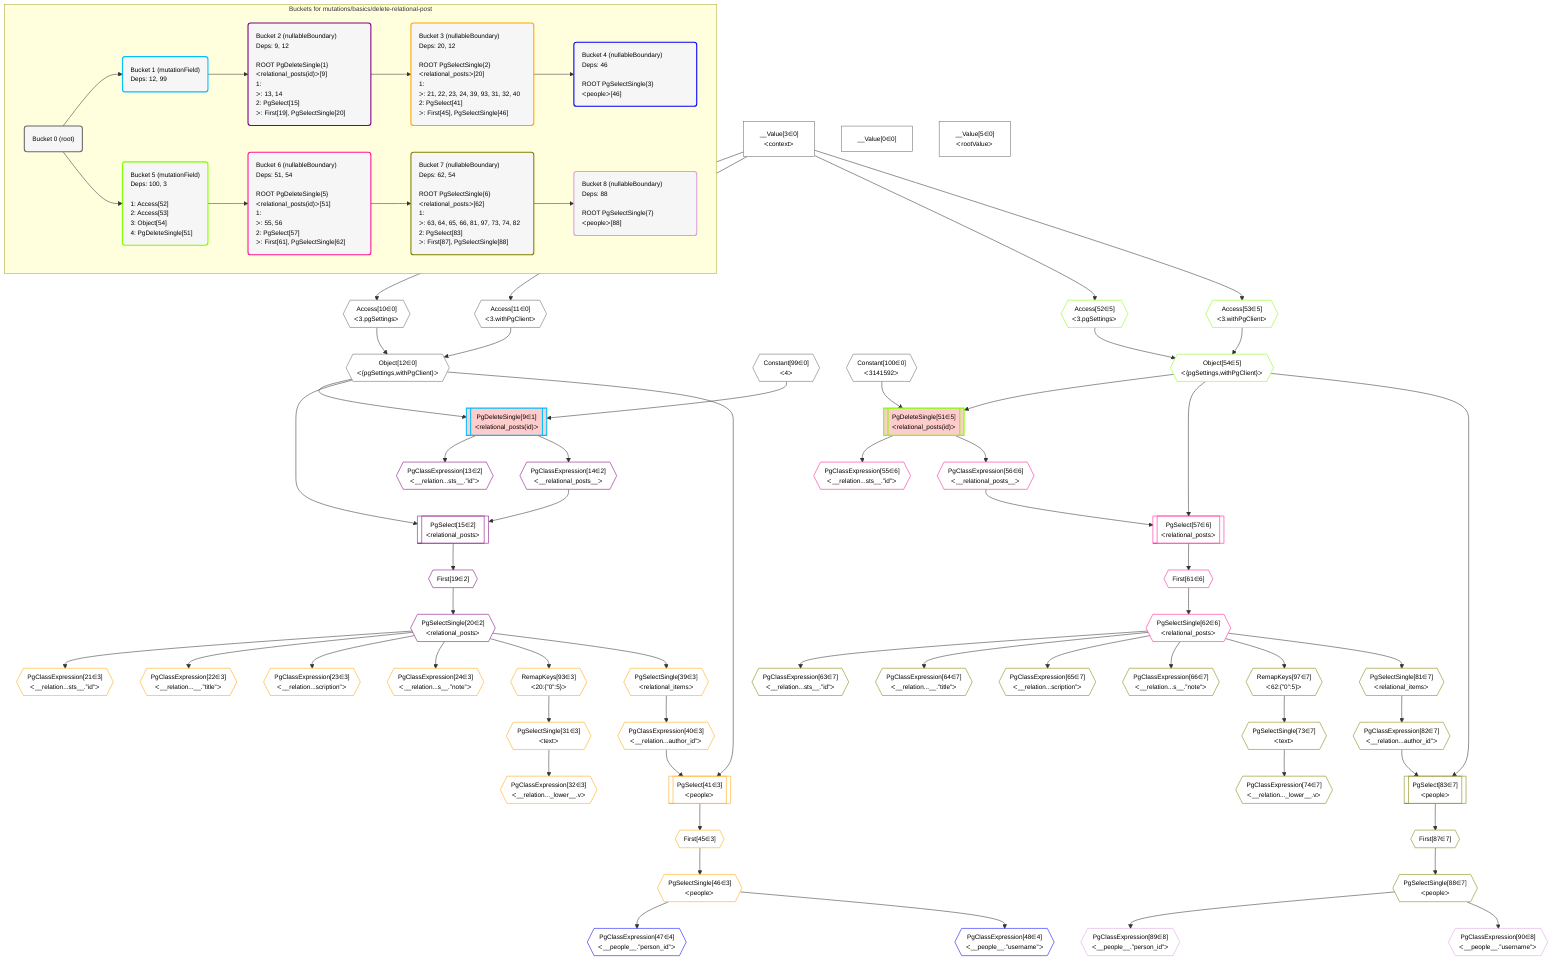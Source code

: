%%{init: {'themeVariables': { 'fontSize': '12px'}}}%%
graph TD
    classDef path fill:#eee,stroke:#000,color:#000
    classDef plan fill:#fff,stroke-width:1px,color:#000
    classDef itemplan fill:#fff,stroke-width:2px,color:#000
    classDef unbatchedplan fill:#dff,stroke-width:1px,color:#000
    classDef sideeffectplan fill:#fcc,stroke-width:2px,color:#000
    classDef bucket fill:#f6f6f6,color:#000,stroke-width:2px,text-align:left


    %% plan dependencies
    Object12{{"Object[12∈0]<br />ᐸ{pgSettings,withPgClient}ᐳ"}}:::plan
    Access10{{"Access[10∈0]<br />ᐸ3.pgSettingsᐳ"}}:::plan
    Access11{{"Access[11∈0]<br />ᐸ3.withPgClientᐳ"}}:::plan
    Access10 & Access11 --> Object12
    __Value3["__Value[3∈0]<br />ᐸcontextᐳ"]:::plan
    __Value3 --> Access10
    __Value3 --> Access11
    __Value0["__Value[0∈0]"]:::plan
    __Value5["__Value[5∈0]<br />ᐸrootValueᐳ"]:::plan
    Constant99{{"Constant[99∈0]<br />ᐸ4ᐳ"}}:::plan
    Constant100{{"Constant[100∈0]<br />ᐸ3141592ᐳ"}}:::plan
    Object54{{"Object[54∈5]<br />ᐸ{pgSettings,withPgClient}ᐳ"}}:::plan
    Access52{{"Access[52∈5]<br />ᐸ3.pgSettingsᐳ"}}:::plan
    Access53{{"Access[53∈5]<br />ᐸ3.withPgClientᐳ"}}:::plan
    Access52 & Access53 --> Object54
    PgDeleteSingle51[["PgDeleteSingle[51∈5]<br />ᐸrelational_posts(id)ᐳ"]]:::sideeffectplan
    Object54 & Constant100 --> PgDeleteSingle51
    __Value3 --> Access52
    __Value3 --> Access53
    PgDeleteSingle9[["PgDeleteSingle[9∈1]<br />ᐸrelational_posts(id)ᐳ"]]:::sideeffectplan
    Object12 & Constant99 --> PgDeleteSingle9
    PgSelect15[["PgSelect[15∈2]<br />ᐸrelational_postsᐳ"]]:::plan
    PgClassExpression14{{"PgClassExpression[14∈2]<br />ᐸ__relational_posts__ᐳ"}}:::plan
    Object12 & PgClassExpression14 --> PgSelect15
    PgSelect57[["PgSelect[57∈6]<br />ᐸrelational_postsᐳ"]]:::plan
    PgClassExpression56{{"PgClassExpression[56∈6]<br />ᐸ__relational_posts__ᐳ"}}:::plan
    Object54 & PgClassExpression56 --> PgSelect57
    PgClassExpression13{{"PgClassExpression[13∈2]<br />ᐸ__relation...sts__.”id”ᐳ"}}:::plan
    PgDeleteSingle9 --> PgClassExpression13
    PgDeleteSingle9 --> PgClassExpression14
    First19{{"First[19∈2]"}}:::plan
    PgSelect15 --> First19
    PgSelectSingle20{{"PgSelectSingle[20∈2]<br />ᐸrelational_postsᐳ"}}:::plan
    First19 --> PgSelectSingle20
    PgClassExpression55{{"PgClassExpression[55∈6]<br />ᐸ__relation...sts__.”id”ᐳ"}}:::plan
    PgDeleteSingle51 --> PgClassExpression55
    PgDeleteSingle51 --> PgClassExpression56
    First61{{"First[61∈6]"}}:::plan
    PgSelect57 --> First61
    PgSelectSingle62{{"PgSelectSingle[62∈6]<br />ᐸrelational_postsᐳ"}}:::plan
    First61 --> PgSelectSingle62
    PgSelect41[["PgSelect[41∈3]<br />ᐸpeopleᐳ"]]:::plan
    PgClassExpression40{{"PgClassExpression[40∈3]<br />ᐸ__relation...author_id”ᐳ"}}:::plan
    Object12 & PgClassExpression40 --> PgSelect41
    PgSelect83[["PgSelect[83∈7]<br />ᐸpeopleᐳ"]]:::plan
    PgClassExpression82{{"PgClassExpression[82∈7]<br />ᐸ__relation...author_id”ᐳ"}}:::plan
    Object54 & PgClassExpression82 --> PgSelect83
    PgClassExpression21{{"PgClassExpression[21∈3]<br />ᐸ__relation...sts__.”id”ᐳ"}}:::plan
    PgSelectSingle20 --> PgClassExpression21
    PgClassExpression22{{"PgClassExpression[22∈3]<br />ᐸ__relation...__.”title”ᐳ"}}:::plan
    PgSelectSingle20 --> PgClassExpression22
    PgClassExpression23{{"PgClassExpression[23∈3]<br />ᐸ__relation...scription”ᐳ"}}:::plan
    PgSelectSingle20 --> PgClassExpression23
    PgClassExpression24{{"PgClassExpression[24∈3]<br />ᐸ__relation...s__.”note”ᐳ"}}:::plan
    PgSelectSingle20 --> PgClassExpression24
    RemapKeys93{{"RemapKeys[93∈3]<br />ᐸ20:{”0”:5}ᐳ"}}:::plan
    PgSelectSingle20 --> RemapKeys93
    PgSelectSingle31{{"PgSelectSingle[31∈3]<br />ᐸtextᐳ"}}:::plan
    RemapKeys93 --> PgSelectSingle31
    PgClassExpression32{{"PgClassExpression[32∈3]<br />ᐸ__relation..._lower__.vᐳ"}}:::plan
    PgSelectSingle31 --> PgClassExpression32
    PgSelectSingle39{{"PgSelectSingle[39∈3]<br />ᐸrelational_itemsᐳ"}}:::plan
    PgSelectSingle20 --> PgSelectSingle39
    PgSelectSingle39 --> PgClassExpression40
    First45{{"First[45∈3]"}}:::plan
    PgSelect41 --> First45
    PgSelectSingle46{{"PgSelectSingle[46∈3]<br />ᐸpeopleᐳ"}}:::plan
    First45 --> PgSelectSingle46
    PgClassExpression63{{"PgClassExpression[63∈7]<br />ᐸ__relation...sts__.”id”ᐳ"}}:::plan
    PgSelectSingle62 --> PgClassExpression63
    PgClassExpression64{{"PgClassExpression[64∈7]<br />ᐸ__relation...__.”title”ᐳ"}}:::plan
    PgSelectSingle62 --> PgClassExpression64
    PgClassExpression65{{"PgClassExpression[65∈7]<br />ᐸ__relation...scription”ᐳ"}}:::plan
    PgSelectSingle62 --> PgClassExpression65
    PgClassExpression66{{"PgClassExpression[66∈7]<br />ᐸ__relation...s__.”note”ᐳ"}}:::plan
    PgSelectSingle62 --> PgClassExpression66
    RemapKeys97{{"RemapKeys[97∈7]<br />ᐸ62:{”0”:5}ᐳ"}}:::plan
    PgSelectSingle62 --> RemapKeys97
    PgSelectSingle73{{"PgSelectSingle[73∈7]<br />ᐸtextᐳ"}}:::plan
    RemapKeys97 --> PgSelectSingle73
    PgClassExpression74{{"PgClassExpression[74∈7]<br />ᐸ__relation..._lower__.vᐳ"}}:::plan
    PgSelectSingle73 --> PgClassExpression74
    PgSelectSingle81{{"PgSelectSingle[81∈7]<br />ᐸrelational_itemsᐳ"}}:::plan
    PgSelectSingle62 --> PgSelectSingle81
    PgSelectSingle81 --> PgClassExpression82
    First87{{"First[87∈7]"}}:::plan
    PgSelect83 --> First87
    PgSelectSingle88{{"PgSelectSingle[88∈7]<br />ᐸpeopleᐳ"}}:::plan
    First87 --> PgSelectSingle88
    PgClassExpression47{{"PgClassExpression[47∈4]<br />ᐸ__people__.”person_id”ᐳ"}}:::plan
    PgSelectSingle46 --> PgClassExpression47
    PgClassExpression48{{"PgClassExpression[48∈4]<br />ᐸ__people__.”username”ᐳ"}}:::plan
    PgSelectSingle46 --> PgClassExpression48
    PgClassExpression89{{"PgClassExpression[89∈8]<br />ᐸ__people__.”person_id”ᐳ"}}:::plan
    PgSelectSingle88 --> PgClassExpression89
    PgClassExpression90{{"PgClassExpression[90∈8]<br />ᐸ__people__.”username”ᐳ"}}:::plan
    PgSelectSingle88 --> PgClassExpression90

    %% define steps

    subgraph "Buckets for mutations/basics/delete-relational-post"
    Bucket0("Bucket 0 (root)"):::bucket
    classDef bucket0 stroke:#696969
    class Bucket0,__Value0,__Value3,__Value5,Access10,Access11,Object12,Constant99,Constant100 bucket0
    Bucket1("Bucket 1 (mutationField)<br />Deps: 12, 99"):::bucket
    classDef bucket1 stroke:#00bfff
    class Bucket1,PgDeleteSingle9 bucket1
    Bucket2("Bucket 2 (nullableBoundary)<br />Deps: 9, 12<br /><br />ROOT PgDeleteSingle{1}ᐸrelational_posts(id)ᐳ[9]<br />1: <br />ᐳ: 13, 14<br />2: PgSelect[15]<br />ᐳ: First[19], PgSelectSingle[20]"):::bucket
    classDef bucket2 stroke:#7f007f
    class Bucket2,PgClassExpression13,PgClassExpression14,PgSelect15,First19,PgSelectSingle20 bucket2
    Bucket3("Bucket 3 (nullableBoundary)<br />Deps: 20, 12<br /><br />ROOT PgSelectSingle{2}ᐸrelational_postsᐳ[20]<br />1: <br />ᐳ: 21, 22, 23, 24, 39, 93, 31, 32, 40<br />2: PgSelect[41]<br />ᐳ: First[45], PgSelectSingle[46]"):::bucket
    classDef bucket3 stroke:#ffa500
    class Bucket3,PgClassExpression21,PgClassExpression22,PgClassExpression23,PgClassExpression24,PgSelectSingle31,PgClassExpression32,PgSelectSingle39,PgClassExpression40,PgSelect41,First45,PgSelectSingle46,RemapKeys93 bucket3
    Bucket4("Bucket 4 (nullableBoundary)<br />Deps: 46<br /><br />ROOT PgSelectSingle{3}ᐸpeopleᐳ[46]"):::bucket
    classDef bucket4 stroke:#0000ff
    class Bucket4,PgClassExpression47,PgClassExpression48 bucket4
    Bucket5("Bucket 5 (mutationField)<br />Deps: 100, 3<br /><br />1: Access[52]<br />2: Access[53]<br />3: Object[54]<br />4: PgDeleteSingle[51]"):::bucket
    classDef bucket5 stroke:#7fff00
    class Bucket5,PgDeleteSingle51,Access52,Access53,Object54 bucket5
    Bucket6("Bucket 6 (nullableBoundary)<br />Deps: 51, 54<br /><br />ROOT PgDeleteSingle{5}ᐸrelational_posts(id)ᐳ[51]<br />1: <br />ᐳ: 55, 56<br />2: PgSelect[57]<br />ᐳ: First[61], PgSelectSingle[62]"):::bucket
    classDef bucket6 stroke:#ff1493
    class Bucket6,PgClassExpression55,PgClassExpression56,PgSelect57,First61,PgSelectSingle62 bucket6
    Bucket7("Bucket 7 (nullableBoundary)<br />Deps: 62, 54<br /><br />ROOT PgSelectSingle{6}ᐸrelational_postsᐳ[62]<br />1: <br />ᐳ: 63, 64, 65, 66, 81, 97, 73, 74, 82<br />2: PgSelect[83]<br />ᐳ: First[87], PgSelectSingle[88]"):::bucket
    classDef bucket7 stroke:#808000
    class Bucket7,PgClassExpression63,PgClassExpression64,PgClassExpression65,PgClassExpression66,PgSelectSingle73,PgClassExpression74,PgSelectSingle81,PgClassExpression82,PgSelect83,First87,PgSelectSingle88,RemapKeys97 bucket7
    Bucket8("Bucket 8 (nullableBoundary)<br />Deps: 88<br /><br />ROOT PgSelectSingle{7}ᐸpeopleᐳ[88]"):::bucket
    classDef bucket8 stroke:#dda0dd
    class Bucket8,PgClassExpression89,PgClassExpression90 bucket8
    Bucket0 --> Bucket1 & Bucket5
    Bucket1 --> Bucket2
    Bucket2 --> Bucket3
    Bucket3 --> Bucket4
    Bucket5 --> Bucket6
    Bucket6 --> Bucket7
    Bucket7 --> Bucket8
    end